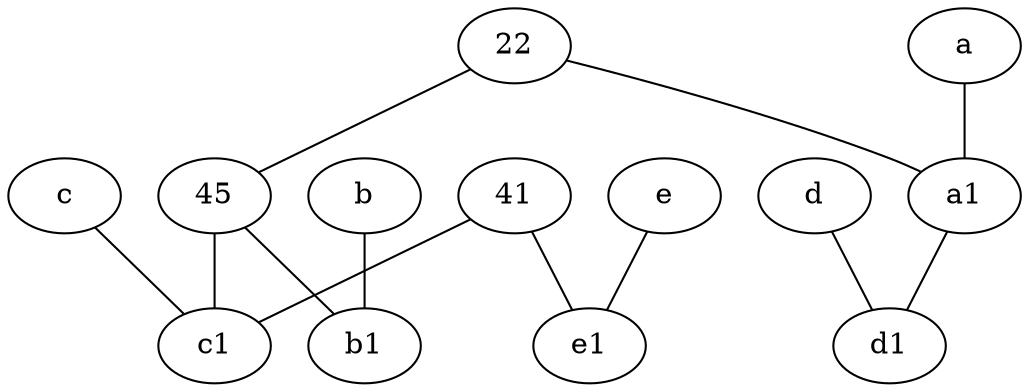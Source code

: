 graph {
	node [labelfontsize=50]
	c [labelfontsize=50 pos="4.5,2!"]
	22 [labelfontsize=50]
	45 [labelfontsize=50]
	b1 [labelfontsize=50 pos="9,4!"]
	a1 [labelfontsize=50 pos="8,3!"]
	e1 [labelfontsize=50 pos="7,7!"]
	41 [labelfontsize=50]
	c1 [labelfontsize=50 pos="4.5,3!"]
	d1 [labelfontsize=50 pos="3,5!"]
	41 -- c1
	45 -- b1
	41 -- e1
	a1 -- d1
	e -- e1
	b -- b1
	22 -- 45
	c -- c1
	d -- d1
	45 -- c1
	a -- a1
	22 -- a1
}

